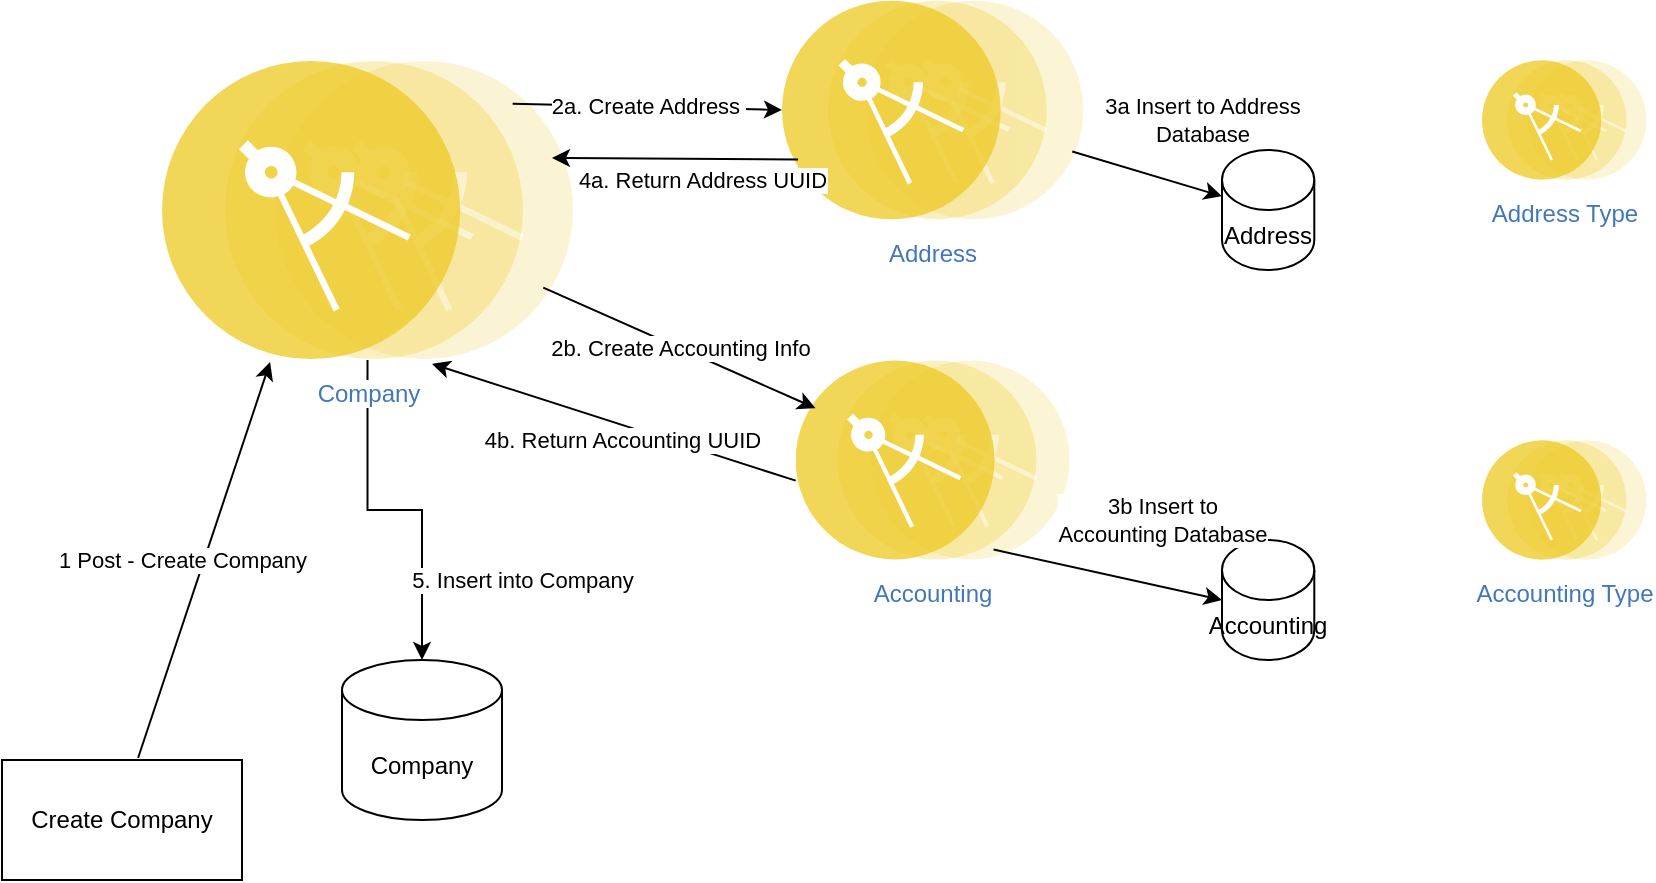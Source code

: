 <mxfile version="13.8.1" type="github">
  <diagram id="h6DzrqEVBiyS2JVFvBzT" name="Page-1">
    <mxGraphModel dx="1185" dy="668" grid="1" gridSize="10" guides="1" tooltips="1" connect="1" arrows="1" fold="1" page="1" pageScale="1" pageWidth="850" pageHeight="1100" math="0" shadow="0">
      <root>
        <mxCell id="0" />
        <mxCell id="1" parent="0" />
        <mxCell id="dJRu49ielXEAjoLHYHaZ-1" value="Address" style="aspect=fixed;perimeter=ellipsePerimeter;html=1;align=center;shadow=0;dashed=0;fontColor=#4277BB;labelBackgroundColor=#ffffff;fontSize=12;spacingTop=3;image;image=img/lib/ibm/applications/microservice.svg;" parent="1" vertex="1">
          <mxGeometry x="510" y="60" width="150.7" height="110" as="geometry" />
        </mxCell>
        <mxCell id="dJRu49ielXEAjoLHYHaZ-2" value="Accounting" style="aspect=fixed;perimeter=ellipsePerimeter;html=1;align=center;shadow=0;dashed=0;fontColor=#4277BB;labelBackgroundColor=#ffffff;fontSize=12;spacingTop=3;image;image=img/lib/ibm/applications/microservice.svg;" parent="1" vertex="1">
          <mxGeometry x="516.85" y="240" width="137" height="100" as="geometry" />
        </mxCell>
        <mxCell id="BBlThygo1AsownaGVln9-3" value="5. Insert into Company" style="edgeStyle=orthogonalEdgeStyle;rounded=0;orthogonalLoop=1;jettySize=auto;html=1;" edge="1" parent="1" source="dJRu49ielXEAjoLHYHaZ-3" target="BBlThygo1AsownaGVln9-1">
          <mxGeometry x="0.549" y="50" relative="1" as="geometry">
            <mxPoint as="offset" />
          </mxGeometry>
        </mxCell>
        <mxCell id="dJRu49ielXEAjoLHYHaZ-3" value="Company" style="aspect=fixed;perimeter=ellipsePerimeter;html=1;align=center;shadow=0;dashed=0;fontColor=#4277BB;labelBackgroundColor=#ffffff;fontSize=12;spacingTop=3;image;image=img/lib/ibm/applications/microservice.svg;" parent="1" vertex="1">
          <mxGeometry x="200" y="90" width="205.5" height="150" as="geometry" />
        </mxCell>
        <mxCell id="dJRu49ielXEAjoLHYHaZ-4" value="Address Type" style="aspect=fixed;perimeter=ellipsePerimeter;html=1;align=center;shadow=0;dashed=0;fontColor=#4277BB;labelBackgroundColor=#ffffff;fontSize=12;spacingTop=3;image;image=img/lib/ibm/applications/microservice.svg;" parent="1" vertex="1">
          <mxGeometry x="860" y="90" width="82.2" height="60" as="geometry" />
        </mxCell>
        <mxCell id="dJRu49ielXEAjoLHYHaZ-5" value="Accounting Type" style="aspect=fixed;perimeter=ellipsePerimeter;html=1;align=center;shadow=0;dashed=0;fontColor=#4277BB;labelBackgroundColor=#ffffff;fontSize=12;spacingTop=3;image;image=img/lib/ibm/applications/microservice.svg;" parent="1" vertex="1">
          <mxGeometry x="860" y="280" width="82.2" height="60" as="geometry" />
        </mxCell>
        <mxCell id="dJRu49ielXEAjoLHYHaZ-6" value="Create Company" style="rounded=0;whiteSpace=wrap;html=1;" parent="1" vertex="1">
          <mxGeometry x="120" y="440" width="120" height="60" as="geometry" />
        </mxCell>
        <mxCell id="dJRu49ielXEAjoLHYHaZ-8" value="1 Post - Create Company" style="endArrow=classic;html=1;exitX=0.567;exitY=-0.017;exitDx=0;exitDy=0;exitPerimeter=0;entryX=0.263;entryY=1.007;entryDx=0;entryDy=0;entryPerimeter=0;" parent="1" source="dJRu49ielXEAjoLHYHaZ-6" target="dJRu49ielXEAjoLHYHaZ-3" edge="1">
          <mxGeometry x="-0.033" y="10" width="50" height="50" relative="1" as="geometry">
            <mxPoint x="400" y="420" as="sourcePoint" />
            <mxPoint x="450" y="370" as="targetPoint" />
            <mxPoint x="-1" as="offset" />
          </mxGeometry>
        </mxCell>
        <mxCell id="dJRu49ielXEAjoLHYHaZ-9" value="2a. Create Address&amp;nbsp;" style="endArrow=classic;html=1;entryX=0;entryY=0.5;entryDx=0;entryDy=0;exitX=1;exitY=0;exitDx=0;exitDy=0;" parent="1" source="dJRu49ielXEAjoLHYHaZ-3" target="dJRu49ielXEAjoLHYHaZ-1" edge="1">
          <mxGeometry width="50" height="50" relative="1" as="geometry">
            <mxPoint x="340" y="150" as="sourcePoint" />
            <mxPoint x="390" y="100" as="targetPoint" />
          </mxGeometry>
        </mxCell>
        <mxCell id="dJRu49ielXEAjoLHYHaZ-10" value="2b. Create Accounting Info" style="endArrow=classic;html=1;" parent="1" source="dJRu49ielXEAjoLHYHaZ-3" target="dJRu49ielXEAjoLHYHaZ-2" edge="1">
          <mxGeometry width="50" height="50" relative="1" as="geometry">
            <mxPoint x="339.999" y="220.003" as="sourcePoint" />
            <mxPoint x="474.86" y="223.23" as="targetPoint" />
          </mxGeometry>
        </mxCell>
        <mxCell id="dJRu49ielXEAjoLHYHaZ-11" value="4a. Return Address UUID" style="endArrow=classic;html=1;exitX=0;exitY=0.75;exitDx=0;exitDy=0;" parent="1" source="dJRu49ielXEAjoLHYHaZ-1" edge="1">
          <mxGeometry x="-0.222" y="11" width="50" height="50" relative="1" as="geometry">
            <mxPoint x="425" y="190" as="sourcePoint" />
            <mxPoint x="395" y="139" as="targetPoint" />
            <mxPoint as="offset" />
          </mxGeometry>
        </mxCell>
        <mxCell id="dJRu49ielXEAjoLHYHaZ-12" value="" style="endArrow=classic;html=1;exitX=0;exitY=0.75;exitDx=0;exitDy=0;entryX=0.657;entryY=1.013;entryDx=0;entryDy=0;entryPerimeter=0;" parent="1" target="dJRu49ielXEAjoLHYHaZ-3" edge="1">
          <mxGeometry width="50" height="50" relative="1" as="geometry">
            <mxPoint x="516.852" y="300.328" as="sourcePoint" />
            <mxPoint x="394.08" y="300" as="targetPoint" />
          </mxGeometry>
        </mxCell>
        <mxCell id="dJRu49ielXEAjoLHYHaZ-13" value="4b. Return Accounting UUID" style="edgeLabel;html=1;align=center;verticalAlign=middle;resizable=0;points=[];" parent="dJRu49ielXEAjoLHYHaZ-12" vertex="1" connectable="0">
          <mxGeometry x="-0.185" y="3" relative="1" as="geometry">
            <mxPoint x="-11.67" as="offset" />
          </mxGeometry>
        </mxCell>
        <mxCell id="dJRu49ielXEAjoLHYHaZ-14" value="Address" style="shape=cylinder3;whiteSpace=wrap;html=1;boundedLbl=1;backgroundOutline=1;size=15;" parent="1" vertex="1">
          <mxGeometry x="730" y="135" width="46.15" height="60" as="geometry" />
        </mxCell>
        <mxCell id="dJRu49ielXEAjoLHYHaZ-15" value="Accounting" style="shape=cylinder3;whiteSpace=wrap;html=1;boundedLbl=1;backgroundOutline=1;size=15;" parent="1" vertex="1">
          <mxGeometry x="730.0" y="330" width="46.15" height="60" as="geometry" />
        </mxCell>
        <mxCell id="dJRu49ielXEAjoLHYHaZ-17" value="3a Insert to Address &lt;br&gt;Database" style="endArrow=classic;html=1;" parent="1" source="dJRu49ielXEAjoLHYHaZ-1" target="dJRu49ielXEAjoLHYHaZ-14" edge="1">
          <mxGeometry x="0.476" y="34" width="50" height="50" relative="1" as="geometry">
            <mxPoint x="400" y="420" as="sourcePoint" />
            <mxPoint x="450" y="370" as="targetPoint" />
            <mxPoint as="offset" />
          </mxGeometry>
        </mxCell>
        <mxCell id="dJRu49ielXEAjoLHYHaZ-20" value="" style="endArrow=classic;html=1;entryX=0;entryY=0.5;entryDx=0;entryDy=0;entryPerimeter=0;exitX=0.75;exitY=1;exitDx=0;exitDy=0;" parent="1" source="dJRu49ielXEAjoLHYHaZ-2" target="dJRu49ielXEAjoLHYHaZ-15" edge="1">
          <mxGeometry width="50" height="50" relative="1" as="geometry">
            <mxPoint x="400" y="420" as="sourcePoint" />
            <mxPoint x="450" y="370" as="targetPoint" />
          </mxGeometry>
        </mxCell>
        <mxCell id="dJRu49ielXEAjoLHYHaZ-21" value="3b Insert to &lt;br&gt;Accounting Database" style="edgeLabel;html=1;align=center;verticalAlign=middle;resizable=0;points=[];" parent="dJRu49ielXEAjoLHYHaZ-20" vertex="1" connectable="0">
          <mxGeometry x="0.456" y="-4" relative="1" as="geometry">
            <mxPoint x="2.06" y="-37.02" as="offset" />
          </mxGeometry>
        </mxCell>
        <mxCell id="BBlThygo1AsownaGVln9-1" value="Company" style="shape=cylinder3;whiteSpace=wrap;html=1;boundedLbl=1;backgroundOutline=1;size=15;" vertex="1" parent="1">
          <mxGeometry x="290" y="390" width="80" height="80" as="geometry" />
        </mxCell>
      </root>
    </mxGraphModel>
  </diagram>
</mxfile>
